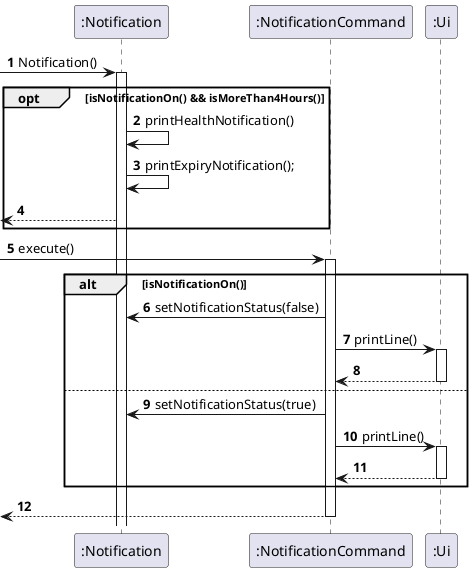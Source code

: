 @startuml
'https://plantuml.com/sequence-diagram

autonumber

-> ":Notification": Notification()
activate ":Notification"

    opt isNotificationOn() && isMoreThan4Hours()
        ":Notification" -> ":Notification": printHealthNotification()
        ":Notification" -> ":Notification": printExpiryNotification();
        <-- ":Notification"
    end


-> ":NotificationCommand": execute()
activate ":NotificationCommand"

    alt isNotificationOn()
        ":NotificationCommand" -> ":Notification": setNotificationStatus(false)
        ":NotificationCommand" -> ":Ui": printLine()
        activate ":Ui"
        ":NotificationCommand" <-- ":Ui"
        deactivate ":Ui"

    else
            ":NotificationCommand" -> ":Notification": setNotificationStatus(true)
            ":NotificationCommand" -> ":Ui": printLine()
            activate ":Ui"
            ":NotificationCommand" <-- ":Ui"
            deactivate ":Ui"

    end
    <-- ":NotificationCommand"
deactivate ":NotificationCommand"

@enduml